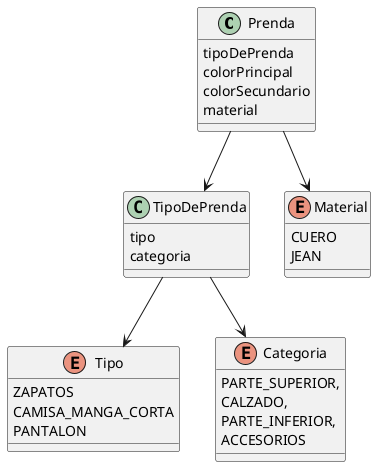 @startuml

class Prenda {
    tipoDePrenda
    colorPrincipal
    colorSecundario
    material
}

class TipoDePrenda {
    tipo
    categoria
}

enum Tipo {
    ZAPATOS
    CAMISA_MANGA_CORTA
    PANTALON
}

enum Categoria {
    PARTE_SUPERIOR,
    CALZADO,
    PARTE_INFERIOR,
    ACCESORIOS
}

enum Material {
    CUERO
    JEAN
}

Prenda --> TipoDePrenda
Prenda --> Material

TipoDePrenda --> Tipo
TipoDePrenda --> Categoria

@enduml